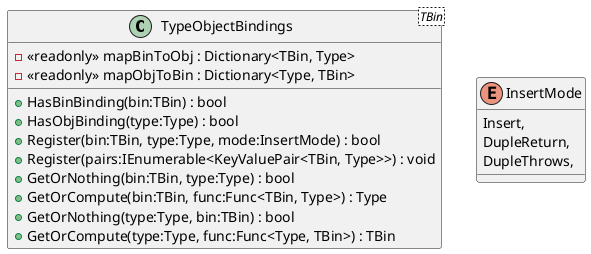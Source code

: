 @startuml
class "TypeObjectBindings"<TBin> {
    - <<readonly>> mapBinToObj : Dictionary<TBin, Type>
    - <<readonly>> mapObjToBin : Dictionary<Type, TBin>
    + HasBinBinding(bin:TBin) : bool
    + HasObjBinding(type:Type) : bool
    + Register(bin:TBin, type:Type, mode:InsertMode) : bool
    + Register(pairs:IEnumerable<KeyValuePair<TBin, Type>>) : void
    + GetOrNothing(bin:TBin, type:Type) : bool
    + GetOrCompute(bin:TBin, func:Func<TBin, Type>) : Type
    + GetOrNothing(type:Type, bin:TBin) : bool
    + GetOrCompute(type:Type, func:Func<Type, TBin>) : TBin
}
enum InsertMode {
    Insert,
    DupleReturn,
    DupleThrows,
}
@enduml
